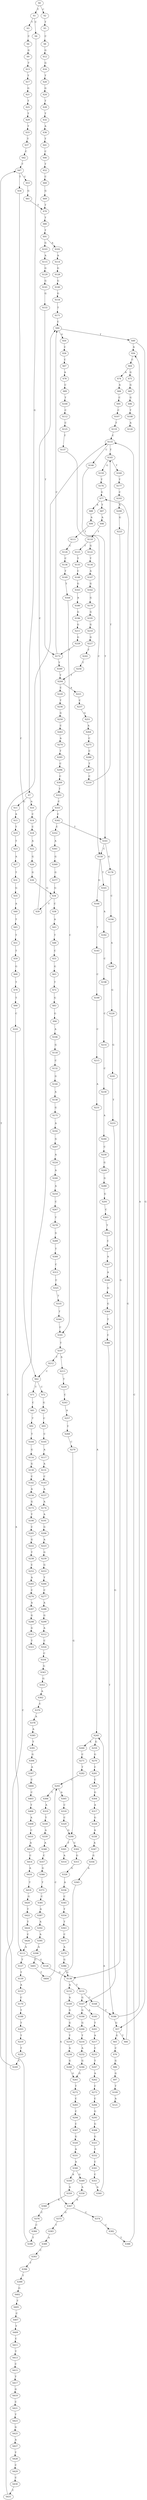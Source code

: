 strict digraph  {
	S0 -> S1 [ label = T ];
	S0 -> S2 [ label = C ];
	S1 -> S3 [ label = T ];
	S1 -> S4 [ label = C ];
	S2 -> S5 [ label = T ];
	S3 -> S6 [ label = C ];
	S4 -> S7 [ label = G ];
	S5 -> S8 [ label = C ];
	S6 -> S9 [ label = G ];
	S7 -> S10 [ label = A ];
	S7 -> S11 [ label = G ];
	S8 -> S12 [ label = G ];
	S9 -> S13 [ label = T ];
	S10 -> S14 [ label = C ];
	S11 -> S15 [ label = A ];
	S12 -> S16 [ label = G ];
	S13 -> S17 [ label = T ];
	S14 -> S18 [ label = C ];
	S15 -> S19 [ label = T ];
	S16 -> S20 [ label = T ];
	S17 -> S21 [ label = G ];
	S18 -> S22 [ label = A ];
	S19 -> S23 [ label = T ];
	S20 -> S24 [ label = G ];
	S21 -> S25 [ label = T ];
	S22 -> S26 [ label = G ];
	S23 -> S27 [ label = A ];
	S24 -> S28 [ label = T ];
	S25 -> S29 [ label = T ];
	S26 -> S30 [ label = G ];
	S27 -> S31 [ label = T ];
	S28 -> S32 [ label = T ];
	S29 -> S33 [ label = T ];
	S30 -> S34 [ label = G ];
	S31 -> S35 [ label = G ];
	S32 -> S36 [ label = A ];
	S33 -> S37 [ label = T ];
	S34 -> S38 [ label = C ];
	S34 -> S39 [ label = T ];
	S35 -> S40 [ label = A ];
	S36 -> S41 [ label = T ];
	S37 -> S42 [ label = C ];
	S38 -> S43 [ label = A ];
	S39 -> S44 [ label = C ];
	S40 -> S45 [ label = T ];
	S41 -> S46 [ label = C ];
	S42 -> S47 [ label = T ];
	S43 -> S48 [ label = T ];
	S44 -> S49 [ label = T ];
	S44 -> S50 [ label = G ];
	S45 -> S51 [ label = T ];
	S46 -> S52 [ label = T ];
	S47 -> S53 [ label = C ];
	S47 -> S54 [ label = T ];
	S48 -> S55 [ label = C ];
	S49 -> S56 [ label = A ];
	S49 -> S57 [ label = G ];
	S50 -> S58 [ label = C ];
	S51 -> S59 [ label = T ];
	S52 -> S60 [ label = C ];
	S53 -> S61 [ label = G ];
	S54 -> S62 [ label = C ];
	S55 -> S63 [ label = G ];
	S56 -> S64 [ label = C ];
	S57 -> S65 [ label = G ];
	S57 -> S66 [ label = T ];
	S58 -> S67 [ label = C ];
	S59 -> S68 [ label = G ];
	S60 -> S69 [ label = G ];
	S61 -> S70 [ label = T ];
	S62 -> S71 [ label = T ];
	S62 -> S72 [ label = C ];
	S63 -> S73 [ label = T ];
	S64 -> S74 [ label = A ];
	S64 -> S75 [ label = G ];
	S65 -> S76 [ label = C ];
	S66 -> S77 [ label = G ];
	S67 -> S78 [ label = A ];
	S68 -> S79 [ label = T ];
	S69 -> S70 [ label = T ];
	S70 -> S80 [ label = T ];
	S71 -> S81 [ label = C ];
	S72 -> S82 [ label = G ];
	S73 -> S83 [ label = G ];
	S74 -> S84 [ label = A ];
	S75 -> S85 [ label = G ];
	S76 -> S86 [ label = G ];
	S77 -> S87 [ label = T ];
	S77 -> S88 [ label = A ];
	S78 -> S89 [ label = C ];
	S79 -> S90 [ label = T ];
	S80 -> S91 [ label = T ];
	S81 -> S92 [ label = T ];
	S82 -> S93 [ label = C ];
	S83 -> S94 [ label = G ];
	S84 -> S95 [ label = C ];
	S85 -> S96 [ label = G ];
	S86 -> S97 [ label = G ];
	S87 -> S98 [ label = A ];
	S88 -> S99 [ label = A ];
	S89 -> S100 [ label = T ];
	S90 -> S101 [ label = C ];
	S91 -> S102 [ label = A ];
	S91 -> S103 [ label = G ];
	S92 -> S104 [ label = T ];
	S93 -> S105 [ label = C ];
	S94 -> S106 [ label = A ];
	S95 -> S107 [ label = C ];
	S96 -> S108 [ label = T ];
	S97 -> S109 [ label = T ];
	S98 -> S110 [ label = T ];
	S99 -> S111 [ label = T ];
	S100 -> S112 [ label = C ];
	S101 -> S113 [ label = A ];
	S102 -> S114 [ label = A ];
	S103 -> S115 [ label = A ];
	S104 -> S116 [ label = G ];
	S105 -> S117 [ label = A ];
	S106 -> S118 [ label = G ];
	S107 -> S119 [ label = T ];
	S108 -> S120 [ label = A ];
	S109 -> S121 [ label = A ];
	S110 -> S122 [ label = G ];
	S110 -> S123 [ label = T ];
	S111 -> S124 [ label = C ];
	S112 -> S125 [ label = C ];
	S113 -> S126 [ label = G ];
	S113 -> S127 [ label = T ];
	S114 -> S128 [ label = G ];
	S115 -> S129 [ label = G ];
	S116 -> S130 [ label = G ];
	S117 -> S131 [ label = A ];
	S118 -> S132 [ label = C ];
	S119 -> S133 [ label = C ];
	S122 -> S134 [ label = T ];
	S123 -> S135 [ label = T ];
	S124 -> S136 [ label = C ];
	S125 -> S137 [ label = T ];
	S126 -> S138 [ label = G ];
	S127 -> S139 [ label = T ];
	S128 -> S140 [ label = G ];
	S129 -> S141 [ label = G ];
	S130 -> S142 [ label = C ];
	S131 -> S143 [ label = C ];
	S132 -> S144 [ label = G ];
	S133 -> S145 [ label = T ];
	S133 -> S146 [ label = C ];
	S134 -> S147 [ label = A ];
	S135 -> S148 [ label = C ];
	S136 -> S149 [ label = T ];
	S137 -> S150 [ label = C ];
	S138 -> S151 [ label = T ];
	S138 -> S152 [ label = A ];
	S139 -> S153 [ label = A ];
	S140 -> S154 [ label = G ];
	S141 -> S155 [ label = G ];
	S142 -> S156 [ label = A ];
	S143 -> S157 [ label = A ];
	S144 -> S158 [ label = A ];
	S145 -> S159 [ label = G ];
	S145 -> S160 [ label = T ];
	S146 -> S161 [ label = T ];
	S147 -> S162 [ label = G ];
	S148 -> S163 [ label = G ];
	S149 -> S164 [ label = T ];
	S150 -> S165 [ label = T ];
	S150 -> S166 [ label = G ];
	S151 -> S167 [ label = G ];
	S151 -> S168 [ label = C ];
	S152 -> S169 [ label = A ];
	S153 -> S170 [ label = C ];
	S154 -> S171 [ label = T ];
	S155 -> S172 [ label = T ];
	S156 -> S173 [ label = G ];
	S157 -> S174 [ label = A ];
	S158 -> S175 [ label = G ];
	S159 -> S176 [ label = T ];
	S160 -> S177 [ label = T ];
	S161 -> S150 [ label = C ];
	S161 -> S178 [ label = G ];
	S162 -> S179 [ label = G ];
	S163 -> S180 [ label = A ];
	S164 -> S181 [ label = C ];
	S165 -> S182 [ label = A ];
	S166 -> S183 [ label = T ];
	S167 -> S184 [ label = G ];
	S167 -> S185 [ label = A ];
	S168 -> S186 [ label = T ];
	S169 -> S187 [ label = G ];
	S170 -> S188 [ label = T ];
	S171 -> S44 [ label = C ];
	S172 -> S44 [ label = C ];
	S172 -> S189 [ label = T ];
	S173 -> S190 [ label = T ];
	S174 -> S191 [ label = A ];
	S175 -> S192 [ label = A ];
	S176 -> S77 [ label = G ];
	S177 -> S193 [ label = C ];
	S178 -> S194 [ label = C ];
	S179 -> S195 [ label = G ];
	S180 -> S196 [ label = G ];
	S181 -> S197 [ label = T ];
	S182 -> S198 [ label = C ];
	S183 -> S199 [ label = C ];
	S184 -> S200 [ label = G ];
	S185 -> S201 [ label = T ];
	S186 -> S57 [ label = G ];
	S186 -> S56 [ label = A ];
	S187 -> S202 [ label = G ];
	S188 -> S203 [ label = T ];
	S189 -> S204 [ label = T ];
	S190 -> S205 [ label = C ];
	S191 -> S206 [ label = G ];
	S192 -> S207 [ label = G ];
	S193 -> S208 [ label = A ];
	S194 -> S209 [ label = A ];
	S195 -> S210 [ label = G ];
	S196 -> S211 [ label = G ];
	S197 -> S212 [ label = T ];
	S197 -> S213 [ label = A ];
	S198 -> S214 [ label = C ];
	S199 -> S215 [ label = C ];
	S200 -> S216 [ label = T ];
	S201 -> S217 [ label = A ];
	S202 -> S218 [ label = T ];
	S203 -> S219 [ label = T ];
	S204 -> S220 [ label = C ];
	S204 -> S221 [ label = A ];
	S205 -> S222 [ label = G ];
	S206 -> S223 [ label = A ];
	S207 -> S224 [ label = A ];
	S208 -> S225 [ label = G ];
	S209 -> S226 [ label = G ];
	S210 -> S227 [ label = G ];
	S211 -> S228 [ label = G ];
	S212 -> S62 [ label = C ];
	S213 -> S229 [ label = T ];
	S214 -> S230 [ label = C ];
	S215 -> S231 [ label = A ];
	S216 -> S232 [ label = A ];
	S217 -> S233 [ label = C ];
	S218 -> S234 [ label = A ];
	S219 -> S235 [ label = T ];
	S220 -> S236 [ label = T ];
	S221 -> S237 [ label = C ];
	S222 -> S238 [ label = T ];
	S223 -> S239 [ label = G ];
	S224 -> S240 [ label = A ];
	S225 -> S138 [ label = G ];
	S226 -> S241 [ label = G ];
	S227 -> S242 [ label = T ];
	S228 -> S172 [ label = T ];
	S229 -> S243 [ label = C ];
	S230 -> S244 [ label = A ];
	S231 -> S245 [ label = A ];
	S232 -> S246 [ label = G ];
	S233 -> S247 [ label = T ];
	S234 -> S248 [ label = G ];
	S235 -> S249 [ label = C ];
	S236 -> S250 [ label = G ];
	S237 -> S251 [ label = G ];
	S238 -> S252 [ label = C ];
	S239 -> S253 [ label = G ];
	S240 -> S254 [ label = A ];
	S241 -> S255 [ label = T ];
	S242 -> S256 [ label = T ];
	S243 -> S257 [ label = A ];
	S244 -> S258 [ label = C ];
	S245 -> S259 [ label = G ];
	S245 -> S260 [ label = A ];
	S246 -> S261 [ label = G ];
	S247 -> S262 [ label = A ];
	S248 -> S261 [ label = G ];
	S249 -> S47 [ label = T ];
	S250 -> S263 [ label = C ];
	S251 -> S264 [ label = A ];
	S252 -> S265 [ label = A ];
	S253 -> S266 [ label = T ];
	S254 -> S267 [ label = C ];
	S255 -> S167 [ label = G ];
	S256 -> S204 [ label = T ];
	S257 -> S268 [ label = C ];
	S258 -> S269 [ label = G ];
	S259 -> S270 [ label = G ];
	S260 -> S271 [ label = C ];
	S261 -> S272 [ label = T ];
	S262 -> S273 [ label = C ];
	S263 -> S274 [ label = A ];
	S264 -> S275 [ label = C ];
	S265 -> S276 [ label = C ];
	S266 -> S277 [ label = C ];
	S267 -> S278 [ label = T ];
	S268 -> S279 [ label = C ];
	S269 -> S280 [ label = G ];
	S270 -> S281 [ label = C ];
	S271 -> S282 [ label = T ];
	S272 -> S283 [ label = C ];
	S273 -> S284 [ label = C ];
	S274 -> S285 [ label = T ];
	S275 -> S286 [ label = C ];
	S276 -> S287 [ label = A ];
	S277 -> S288 [ label = A ];
	S278 -> S289 [ label = G ];
	S279 -> S290 [ label = G ];
	S280 -> S291 [ label = G ];
	S281 -> S292 [ label = C ];
	S282 -> S293 [ label = C ];
	S283 -> S294 [ label = C ];
	S284 -> S295 [ label = G ];
	S285 -> S296 [ label = C ];
	S286 -> S297 [ label = T ];
	S287 -> S298 [ label = G ];
	S288 -> S299 [ label = G ];
	S289 -> S300 [ label = T ];
	S290 -> S301 [ label = T ];
	S290 -> S302 [ label = C ];
	S291 -> S303 [ label = C ];
	S292 -> S304 [ label = G ];
	S293 -> S305 [ label = A ];
	S293 -> S306 [ label = T ];
	S294 -> S307 [ label = C ];
	S295 -> S308 [ label = G ];
	S296 -> S309 [ label = C ];
	S297 -> S310 [ label = C ];
	S298 -> S311 [ label = G ];
	S299 -> S312 [ label = A ];
	S300 -> S313 [ label = C ];
	S301 -> S314 [ label = A ];
	S302 -> S315 [ label = G ];
	S303 -> S316 [ label = T ];
	S304 -> S317 [ label = A ];
	S305 -> S318 [ label = C ];
	S306 -> S319 [ label = A ];
	S307 -> S320 [ label = G ];
	S308 -> S321 [ label = G ];
	S309 -> S322 [ label = T ];
	S310 -> S145 [ label = T ];
	S311 -> S323 [ label = T ];
	S312 -> S324 [ label = C ];
	S313 -> S325 [ label = C ];
	S315 -> S326 [ label = G ];
	S316 -> S327 [ label = C ];
	S317 -> S328 [ label = G ];
	S318 -> S329 [ label = C ];
	S319 -> S330 [ label = T ];
	S320 -> S331 [ label = A ];
	S321 -> S332 [ label = T ];
	S322 -> S333 [ label = C ];
	S324 -> S334 [ label = C ];
	S325 -> S335 [ label = T ];
	S326 -> S336 [ label = A ];
	S327 -> S337 [ label = A ];
	S328 -> S338 [ label = A ];
	S329 -> S290 [ label = G ];
	S330 -> S339 [ label = A ];
	S331 -> S340 [ label = A ];
	S332 -> S341 [ label = C ];
	S333 -> S342 [ label = C ];
	S334 -> S343 [ label = G ];
	S335 -> S344 [ label = T ];
	S336 -> S345 [ label = C ];
	S337 -> S346 [ label = A ];
	S338 -> S347 [ label = A ];
	S339 -> S348 [ label = A ];
	S340 -> S349 [ label = G ];
	S340 -> S350 [ label = A ];
	S341 -> S351 [ label = C ];
	S342 -> S161 [ label = T ];
	S342 -> S352 [ label = C ];
	S343 -> S353 [ label = G ];
	S344 -> S181 [ label = C ];
	S345 -> S354 [ label = T ];
	S346 -> S355 [ label = G ];
	S347 -> S356 [ label = G ];
	S348 -> S357 [ label = C ];
	S349 -> S358 [ label = A ];
	S350 -> S359 [ label = A ];
	S351 -> S360 [ label = A ];
	S352 -> S361 [ label = A ];
	S353 -> S362 [ label = A ];
	S354 -> S363 [ label = T ];
	S355 -> S364 [ label = G ];
	S356 -> S365 [ label = A ];
	S357 -> S366 [ label = G ];
	S358 -> S367 [ label = A ];
	S359 -> S368 [ label = A ];
	S360 -> S245 [ label = A ];
	S361 -> S369 [ label = G ];
	S362 -> S370 [ label = C ];
	S363 -> S371 [ label = C ];
	S364 -> S372 [ label = T ];
	S365 -> S367 [ label = A ];
	S366 -> S373 [ label = T ];
	S367 -> S374 [ label = C ];
	S367 -> S375 [ label = G ];
	S368 -> S376 [ label = C ];
	S369 -> S377 [ label = G ];
	S370 -> S378 [ label = A ];
	S371 -> S379 [ label = A ];
	S372 -> S380 [ label = C ];
	S373 -> S381 [ label = C ];
	S374 -> S382 [ label = C ];
	S375 -> S383 [ label = T ];
	S376 -> S384 [ label = C ];
	S377 -> S34 [ label = G ];
	S378 -> S385 [ label = A ];
	S379 -> S386 [ label = G ];
	S380 -> S186 [ label = T ];
	S381 -> S387 [ label = A ];
	S382 -> S388 [ label = T ];
	S383 -> S389 [ label = A ];
	S384 -> S390 [ label = T ];
	S385 -> S391 [ label = T ];
	S386 -> S138 [ label = G ];
	S387 -> S392 [ label = A ];
	S388 -> S133 [ label = C ];
	S389 -> S393 [ label = C ];
	S390 -> S133 [ label = C ];
	S391 -> S394 [ label = G ];
	S392 -> S395 [ label = A ];
	S393 -> S396 [ label = T ];
	S394 -> S397 [ label = A ];
	S395 -> S398 [ label = A ];
	S396 -> S399 [ label = T ];
	S397 -> S400 [ label = C ];
	S398 -> S401 [ label = C ];
	S399 -> S402 [ label = G ];
	S400 -> S403 [ label = C ];
	S401 -> S404 [ label = T ];
	S402 -> S405 [ label = T ];
	S403 -> S406 [ label = T ];
	S404 -> S293 [ label = C ];
	S405 -> S407 [ label = C ];
	S406 -> S408 [ label = A ];
	S407 -> S409 [ label = T ];
	S408 -> S410 [ label = C ];
	S409 -> S411 [ label = C ];
	S410 -> S412 [ label = A ];
	S411 -> S413 [ label = T ];
	S412 -> S414 [ label = C ];
	S413 -> S415 [ label = C ];
	S414 -> S416 [ label = A ];
	S415 -> S417 [ label = T ];
	S416 -> S418 [ label = T ];
	S417 -> S419 [ label = G ];
	S418 -> S420 [ label = G ];
	S419 -> S421 [ label = C ];
	S420 -> S422 [ label = T ];
	S421 -> S423 [ label = T ];
	S422 -> S424 [ label = T ];
	S423 -> S425 [ label = G ];
	S424 -> S426 [ label = C ];
	S425 -> S427 [ label = A ];
	S426 -> S113 [ label = A ];
	S427 -> S428 [ label = T ];
	S428 -> S429 [ label = C ];
	S429 -> S430 [ label = C ];
	S430 -> S431 [ label = T ];
	S431 -> S333 [ label = C ];
}
